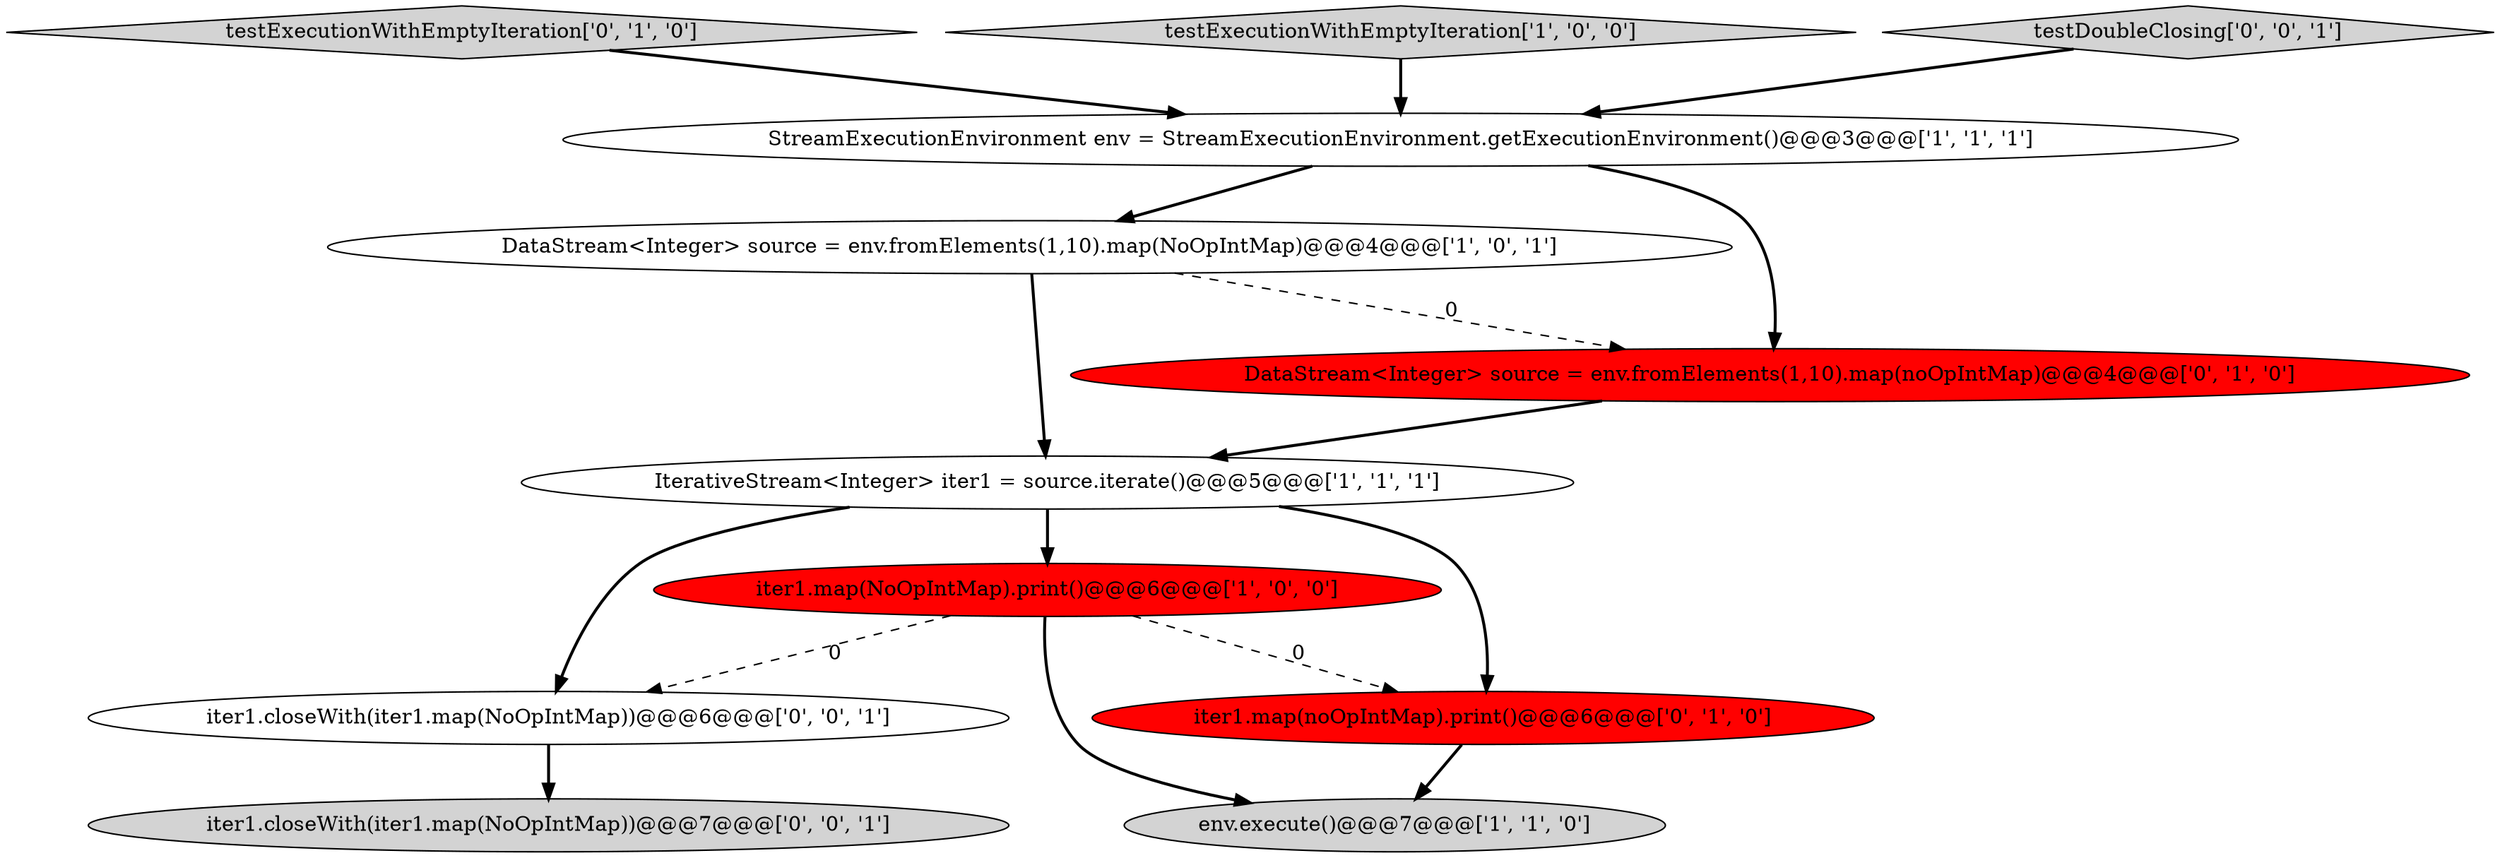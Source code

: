 digraph {
6 [style = filled, label = "testExecutionWithEmptyIteration['0', '1', '0']", fillcolor = lightgray, shape = diamond image = "AAA0AAABBB2BBB"];
9 [style = filled, label = "iter1.closeWith(iter1.map(NoOpIntMap))@@@7@@@['0', '0', '1']", fillcolor = lightgray, shape = ellipse image = "AAA0AAABBB3BBB"];
3 [style = filled, label = "DataStream<Integer> source = env.fromElements(1,10).map(NoOpIntMap)@@@4@@@['1', '0', '1']", fillcolor = white, shape = ellipse image = "AAA0AAABBB1BBB"];
10 [style = filled, label = "iter1.closeWith(iter1.map(NoOpIntMap))@@@6@@@['0', '0', '1']", fillcolor = white, shape = ellipse image = "AAA0AAABBB3BBB"];
5 [style = filled, label = "iter1.map(NoOpIntMap).print()@@@6@@@['1', '0', '0']", fillcolor = red, shape = ellipse image = "AAA1AAABBB1BBB"];
7 [style = filled, label = "iter1.map(noOpIntMap).print()@@@6@@@['0', '1', '0']", fillcolor = red, shape = ellipse image = "AAA1AAABBB2BBB"];
2 [style = filled, label = "StreamExecutionEnvironment env = StreamExecutionEnvironment.getExecutionEnvironment()@@@3@@@['1', '1', '1']", fillcolor = white, shape = ellipse image = "AAA0AAABBB1BBB"];
8 [style = filled, label = "DataStream<Integer> source = env.fromElements(1,10).map(noOpIntMap)@@@4@@@['0', '1', '0']", fillcolor = red, shape = ellipse image = "AAA1AAABBB2BBB"];
0 [style = filled, label = "testExecutionWithEmptyIteration['1', '0', '0']", fillcolor = lightgray, shape = diamond image = "AAA0AAABBB1BBB"];
11 [style = filled, label = "testDoubleClosing['0', '0', '1']", fillcolor = lightgray, shape = diamond image = "AAA0AAABBB3BBB"];
1 [style = filled, label = "IterativeStream<Integer> iter1 = source.iterate()@@@5@@@['1', '1', '1']", fillcolor = white, shape = ellipse image = "AAA0AAABBB1BBB"];
4 [style = filled, label = "env.execute()@@@7@@@['1', '1', '0']", fillcolor = lightgray, shape = ellipse image = "AAA0AAABBB1BBB"];
1->5 [style = bold, label=""];
8->1 [style = bold, label=""];
3->8 [style = dashed, label="0"];
10->9 [style = bold, label=""];
7->4 [style = bold, label=""];
5->7 [style = dashed, label="0"];
3->1 [style = bold, label=""];
5->10 [style = dashed, label="0"];
1->10 [style = bold, label=""];
1->7 [style = bold, label=""];
11->2 [style = bold, label=""];
5->4 [style = bold, label=""];
2->3 [style = bold, label=""];
2->8 [style = bold, label=""];
0->2 [style = bold, label=""];
6->2 [style = bold, label=""];
}
